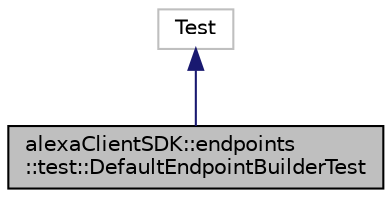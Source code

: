 digraph "alexaClientSDK::endpoints::test::DefaultEndpointBuilderTest"
{
 // LATEX_PDF_SIZE
  edge [fontname="Helvetica",fontsize="10",labelfontname="Helvetica",labelfontsize="10"];
  node [fontname="Helvetica",fontsize="10",shape=record];
  Node1 [label="alexaClientSDK::endpoints\l::test::DefaultEndpointBuilderTest",height=0.2,width=0.4,color="black", fillcolor="grey75", style="filled", fontcolor="black",tooltip="Test harness for EndpointBuilder class."];
  Node2 -> Node1 [dir="back",color="midnightblue",fontsize="10",style="solid",fontname="Helvetica"];
  Node2 [label="Test",height=0.2,width=0.4,color="grey75", fillcolor="white", style="filled",tooltip=" "];
}

